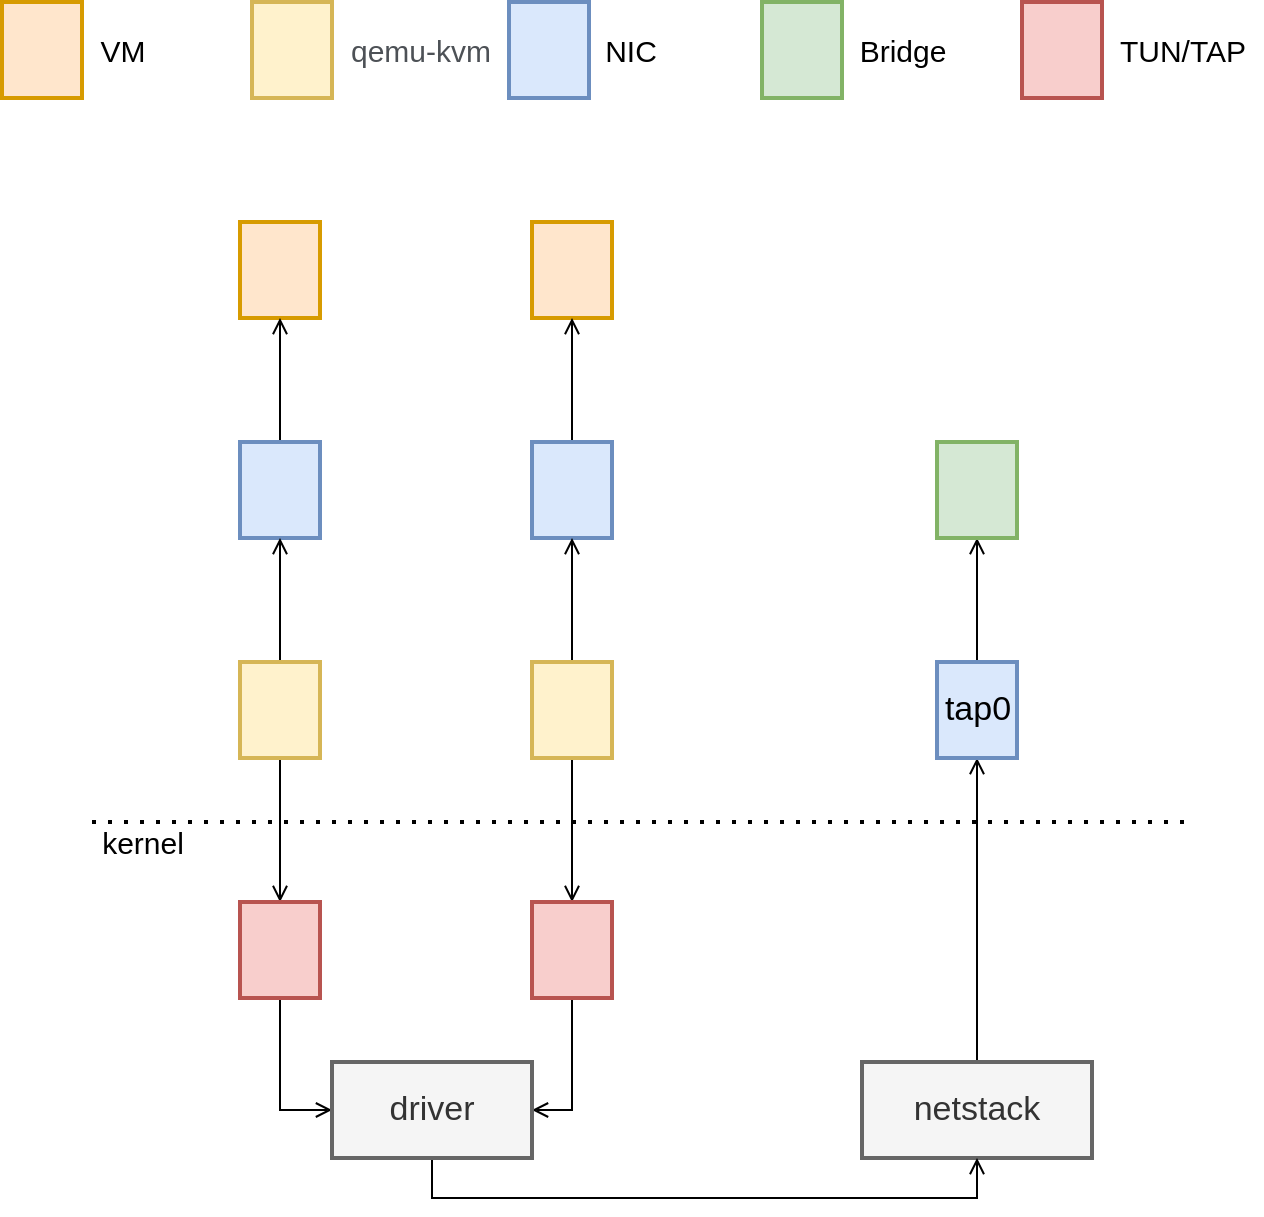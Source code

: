 <mxfile version="14.5.10" type="device" pages="6"><diagram id="mwpclwFiTI6yND3O8rrd" name="VM-basic"><mxGraphModel dx="2066" dy="1154" grid="1" gridSize="10" guides="1" tooltips="1" connect="1" arrows="1" fold="1" page="1" pageScale="1" pageWidth="827" pageHeight="1169" math="0" shadow="0"><root><mxCell id="6cQlP4_tekFCXloEQsMI-0"/><mxCell id="6cQlP4_tekFCXloEQsMI-1" parent="6cQlP4_tekFCXloEQsMI-0"/><mxCell id="6cQlP4_tekFCXloEQsMI-2" value="" style="rounded=0;whiteSpace=wrap;html=1;strokeWidth=2;fontSize=17;fillColor=#ffe6cc;strokeColor=#d79b00;" parent="6cQlP4_tekFCXloEQsMI-1" vertex="1"><mxGeometry x="110" y="110" width="40" height="48" as="geometry"/></mxCell><mxCell id="6cQlP4_tekFCXloEQsMI-3" value="VM" style="text;html=1;align=center;verticalAlign=middle;resizable=0;points=[];autosize=1;strokeColor=none;fontSize=15;" parent="6cQlP4_tekFCXloEQsMI-1" vertex="1"><mxGeometry x="150" y="124" width="40" height="20" as="geometry"/></mxCell><mxCell id="6cQlP4_tekFCXloEQsMI-4" value="" style="rounded=0;whiteSpace=wrap;html=1;strokeWidth=2;fontSize=17;fillColor=#fff2cc;strokeColor=#d6b656;" parent="6cQlP4_tekFCXloEQsMI-1" vertex="1"><mxGeometry x="235" y="110" width="40" height="48" as="geometry"/></mxCell><mxCell id="6cQlP4_tekFCXloEQsMI-5" value="&lt;div style=&quot;text-align: left&quot;&gt;&lt;font color=&quot;#4d5156&quot; face=&quot;arial, sans-serif&quot;&gt;&lt;span style=&quot;background-color: rgb(255 , 255 , 255)&quot;&gt;qemu-kvm&lt;/span&gt;&lt;/font&gt;&lt;/div&gt;" style="text;html=1;align=center;verticalAlign=middle;resizable=0;points=[];autosize=1;strokeColor=none;fontSize=15;" parent="6cQlP4_tekFCXloEQsMI-1" vertex="1"><mxGeometry x="274" y="124" width="90" height="20" as="geometry"/></mxCell><mxCell id="6cQlP4_tekFCXloEQsMI-6" value="" style="rounded=0;whiteSpace=wrap;html=1;strokeWidth=2;fontSize=17;fillColor=#dae8fc;strokeColor=#6c8ebf;" parent="6cQlP4_tekFCXloEQsMI-1" vertex="1"><mxGeometry x="363.5" y="110" width="40" height="48" as="geometry"/></mxCell><mxCell id="6cQlP4_tekFCXloEQsMI-7" value="NIC" style="text;html=1;align=center;verticalAlign=middle;resizable=0;points=[];autosize=1;strokeColor=none;fontSize=15;" parent="6cQlP4_tekFCXloEQsMI-1" vertex="1"><mxGeometry x="403.5" y="124" width="40" height="20" as="geometry"/></mxCell><mxCell id="6cQlP4_tekFCXloEQsMI-8" value="" style="rounded=0;whiteSpace=wrap;html=1;strokeWidth=2;fontSize=17;fillColor=#d5e8d4;strokeColor=#82b366;" parent="6cQlP4_tekFCXloEQsMI-1" vertex="1"><mxGeometry x="490" y="110" width="40" height="48" as="geometry"/></mxCell><mxCell id="6cQlP4_tekFCXloEQsMI-9" value="Bridge" style="text;html=1;align=center;verticalAlign=middle;resizable=0;points=[];autosize=1;strokeColor=none;fontSize=15;" parent="6cQlP4_tekFCXloEQsMI-1" vertex="1"><mxGeometry x="530" y="124" width="60" height="20" as="geometry"/></mxCell><mxCell id="6cQlP4_tekFCXloEQsMI-10" value="" style="rounded=0;whiteSpace=wrap;html=1;strokeWidth=2;fontSize=17;fillColor=#f8cecc;strokeColor=#b85450;" parent="6cQlP4_tekFCXloEQsMI-1" vertex="1"><mxGeometry x="620" y="110" width="40" height="48" as="geometry"/></mxCell><mxCell id="6cQlP4_tekFCXloEQsMI-11" value="TUN/TAP" style="text;html=1;align=center;verticalAlign=middle;resizable=0;points=[];autosize=1;strokeColor=none;fontSize=15;" parent="6cQlP4_tekFCXloEQsMI-1" vertex="1"><mxGeometry x="660" y="124" width="80" height="20" as="geometry"/></mxCell><mxCell id="6cQlP4_tekFCXloEQsMI-12" value="" style="rounded=0;whiteSpace=wrap;html=1;strokeWidth=2;fontSize=17;fillColor=#ffe6cc;strokeColor=#d79b00;" parent="6cQlP4_tekFCXloEQsMI-1" vertex="1"><mxGeometry x="229" y="220" width="40" height="48" as="geometry"/></mxCell><mxCell id="6cQlP4_tekFCXloEQsMI-13" style="edgeStyle=orthogonalEdgeStyle;rounded=0;orthogonalLoop=1;jettySize=auto;html=1;exitX=0.5;exitY=0;exitDx=0;exitDy=0;entryX=0.5;entryY=1;entryDx=0;entryDy=0;fontSize=15;endArrow=open;endFill=0;" parent="6cQlP4_tekFCXloEQsMI-1" source="6cQlP4_tekFCXloEQsMI-14" target="6cQlP4_tekFCXloEQsMI-12" edge="1"><mxGeometry relative="1" as="geometry"/></mxCell><mxCell id="6cQlP4_tekFCXloEQsMI-14" value="" style="rounded=0;whiteSpace=wrap;html=1;strokeWidth=2;fontSize=17;fillColor=#dae8fc;strokeColor=#6c8ebf;" parent="6cQlP4_tekFCXloEQsMI-1" vertex="1"><mxGeometry x="229" y="330" width="40" height="48" as="geometry"/></mxCell><mxCell id="6cQlP4_tekFCXloEQsMI-15" value="" style="rounded=0;whiteSpace=wrap;html=1;strokeWidth=2;fontSize=17;fillColor=#ffe6cc;strokeColor=#d79b00;" parent="6cQlP4_tekFCXloEQsMI-1" vertex="1"><mxGeometry x="375" y="220" width="40" height="48" as="geometry"/></mxCell><mxCell id="6cQlP4_tekFCXloEQsMI-16" style="edgeStyle=orthogonalEdgeStyle;rounded=0;orthogonalLoop=1;jettySize=auto;html=1;exitX=0.5;exitY=0;exitDx=0;exitDy=0;entryX=0.5;entryY=1;entryDx=0;entryDy=0;fontSize=15;endArrow=open;endFill=0;" parent="6cQlP4_tekFCXloEQsMI-1" source="6cQlP4_tekFCXloEQsMI-17" target="6cQlP4_tekFCXloEQsMI-15" edge="1"><mxGeometry relative="1" as="geometry"/></mxCell><mxCell id="6cQlP4_tekFCXloEQsMI-17" value="" style="rounded=0;whiteSpace=wrap;html=1;strokeWidth=2;fontSize=17;fillColor=#dae8fc;strokeColor=#6c8ebf;" parent="6cQlP4_tekFCXloEQsMI-1" vertex="1"><mxGeometry x="375" y="330" width="40" height="48" as="geometry"/></mxCell><mxCell id="6cQlP4_tekFCXloEQsMI-18" value="" style="endArrow=none;dashed=1;html=1;dashPattern=1 3;strokeWidth=2;fontSize=15;" parent="6cQlP4_tekFCXloEQsMI-1" edge="1"><mxGeometry width="50" height="50" relative="1" as="geometry"><mxPoint x="155" y="520" as="sourcePoint"/><mxPoint x="705" y="520" as="targetPoint"/></mxGeometry></mxCell><mxCell id="6cQlP4_tekFCXloEQsMI-19" value="kernel" style="text;html=1;align=center;verticalAlign=middle;resizable=0;points=[];autosize=1;strokeColor=none;fontSize=15;" parent="6cQlP4_tekFCXloEQsMI-1" vertex="1"><mxGeometry x="150" y="520" width="60" height="20" as="geometry"/></mxCell><mxCell id="6cQlP4_tekFCXloEQsMI-20" style="edgeStyle=orthogonalEdgeStyle;rounded=0;orthogonalLoop=1;jettySize=auto;html=1;exitX=0.5;exitY=0;exitDx=0;exitDy=0;entryX=0.5;entryY=1;entryDx=0;entryDy=0;endArrow=open;endFill=0;fontSize=15;" parent="6cQlP4_tekFCXloEQsMI-1" source="6cQlP4_tekFCXloEQsMI-22" target="6cQlP4_tekFCXloEQsMI-14" edge="1"><mxGeometry relative="1" as="geometry"/></mxCell><mxCell id="6cQlP4_tekFCXloEQsMI-21" style="edgeStyle=orthogonalEdgeStyle;rounded=0;orthogonalLoop=1;jettySize=auto;html=1;exitX=0.5;exitY=1;exitDx=0;exitDy=0;entryX=0.5;entryY=0;entryDx=0;entryDy=0;endArrow=open;endFill=0;fontSize=15;" parent="6cQlP4_tekFCXloEQsMI-1" source="6cQlP4_tekFCXloEQsMI-22" target="6cQlP4_tekFCXloEQsMI-24" edge="1"><mxGeometry relative="1" as="geometry"/></mxCell><mxCell id="6cQlP4_tekFCXloEQsMI-22" value="" style="rounded=0;whiteSpace=wrap;html=1;strokeWidth=2;fontSize=17;fillColor=#fff2cc;strokeColor=#d6b656;" parent="6cQlP4_tekFCXloEQsMI-1" vertex="1"><mxGeometry x="229" y="440" width="40" height="48" as="geometry"/></mxCell><mxCell id="6cQlP4_tekFCXloEQsMI-23" style="edgeStyle=orthogonalEdgeStyle;rounded=0;orthogonalLoop=1;jettySize=auto;html=1;exitX=0.5;exitY=1;exitDx=0;exitDy=0;entryX=0;entryY=0.5;entryDx=0;entryDy=0;endArrow=open;endFill=0;fontSize=15;" parent="6cQlP4_tekFCXloEQsMI-1" source="6cQlP4_tekFCXloEQsMI-24" target="6cQlP4_tekFCXloEQsMI-33" edge="1"><mxGeometry relative="1" as="geometry"/></mxCell><mxCell id="6cQlP4_tekFCXloEQsMI-24" value="" style="rounded=0;whiteSpace=wrap;html=1;strokeWidth=2;fontSize=17;fillColor=#f8cecc;strokeColor=#b85450;" parent="6cQlP4_tekFCXloEQsMI-1" vertex="1"><mxGeometry x="229" y="560" width="40" height="48" as="geometry"/></mxCell><mxCell id="6cQlP4_tekFCXloEQsMI-25" style="edgeStyle=orthogonalEdgeStyle;rounded=0;orthogonalLoop=1;jettySize=auto;html=1;exitX=0.5;exitY=0;exitDx=0;exitDy=0;entryX=0.5;entryY=1;entryDx=0;entryDy=0;endArrow=open;endFill=0;fontSize=15;" parent="6cQlP4_tekFCXloEQsMI-1" source="6cQlP4_tekFCXloEQsMI-27" target="6cQlP4_tekFCXloEQsMI-17" edge="1"><mxGeometry relative="1" as="geometry"/></mxCell><mxCell id="6cQlP4_tekFCXloEQsMI-26" style="edgeStyle=orthogonalEdgeStyle;rounded=0;orthogonalLoop=1;jettySize=auto;html=1;exitX=0.5;exitY=1;exitDx=0;exitDy=0;entryX=0.5;entryY=0;entryDx=0;entryDy=0;endArrow=open;endFill=0;fontSize=15;" parent="6cQlP4_tekFCXloEQsMI-1" source="6cQlP4_tekFCXloEQsMI-27" target="6cQlP4_tekFCXloEQsMI-29" edge="1"><mxGeometry relative="1" as="geometry"/></mxCell><mxCell id="6cQlP4_tekFCXloEQsMI-27" value="" style="rounded=0;whiteSpace=wrap;html=1;strokeWidth=2;fontSize=17;fillColor=#fff2cc;strokeColor=#d6b656;" parent="6cQlP4_tekFCXloEQsMI-1" vertex="1"><mxGeometry x="375" y="440" width="40" height="48" as="geometry"/></mxCell><mxCell id="6cQlP4_tekFCXloEQsMI-28" style="edgeStyle=orthogonalEdgeStyle;rounded=0;orthogonalLoop=1;jettySize=auto;html=1;exitX=0.5;exitY=1;exitDx=0;exitDy=0;entryX=1;entryY=0.5;entryDx=0;entryDy=0;endArrow=open;endFill=0;fontSize=15;" parent="6cQlP4_tekFCXloEQsMI-1" source="6cQlP4_tekFCXloEQsMI-29" target="6cQlP4_tekFCXloEQsMI-33" edge="1"><mxGeometry relative="1" as="geometry"/></mxCell><mxCell id="6cQlP4_tekFCXloEQsMI-29" value="" style="rounded=0;whiteSpace=wrap;html=1;strokeWidth=2;fontSize=17;fillColor=#f8cecc;strokeColor=#b85450;" parent="6cQlP4_tekFCXloEQsMI-1" vertex="1"><mxGeometry x="375" y="560" width="40" height="48" as="geometry"/></mxCell><mxCell id="6cQlP4_tekFCXloEQsMI-30" style="edgeStyle=orthogonalEdgeStyle;rounded=0;orthogonalLoop=1;jettySize=auto;html=1;exitX=0.5;exitY=0;exitDx=0;exitDy=0;entryX=0.5;entryY=1;entryDx=0;entryDy=0;endArrow=open;endFill=0;fontSize=15;" parent="6cQlP4_tekFCXloEQsMI-1" source="6cQlP4_tekFCXloEQsMI-31" target="6cQlP4_tekFCXloEQsMI-35" edge="1"><mxGeometry relative="1" as="geometry"/></mxCell><mxCell id="6cQlP4_tekFCXloEQsMI-31" value="netstack" style="rounded=0;whiteSpace=wrap;html=1;strokeWidth=2;fontSize=17;fillColor=#f5f5f5;strokeColor=#666666;fontColor=#333333;" parent="6cQlP4_tekFCXloEQsMI-1" vertex="1"><mxGeometry x="540" y="640" width="115" height="48" as="geometry"/></mxCell><mxCell id="6cQlP4_tekFCXloEQsMI-32" style="edgeStyle=orthogonalEdgeStyle;rounded=0;orthogonalLoop=1;jettySize=auto;html=1;exitX=0.5;exitY=1;exitDx=0;exitDy=0;entryX=0.5;entryY=1;entryDx=0;entryDy=0;endArrow=open;endFill=0;fontSize=15;" parent="6cQlP4_tekFCXloEQsMI-1" source="6cQlP4_tekFCXloEQsMI-33" target="6cQlP4_tekFCXloEQsMI-31" edge="1"><mxGeometry relative="1" as="geometry"/></mxCell><mxCell id="6cQlP4_tekFCXloEQsMI-33" value="driver" style="rounded=0;whiteSpace=wrap;html=1;strokeWidth=2;fontSize=17;fillColor=#f5f5f5;strokeColor=#666666;fontColor=#333333;" parent="6cQlP4_tekFCXloEQsMI-1" vertex="1"><mxGeometry x="275" y="640" width="100" height="48" as="geometry"/></mxCell><mxCell id="6cQlP4_tekFCXloEQsMI-34" style="edgeStyle=orthogonalEdgeStyle;rounded=0;orthogonalLoop=1;jettySize=auto;html=1;exitX=0.5;exitY=0;exitDx=0;exitDy=0;entryX=0.5;entryY=1;entryDx=0;entryDy=0;endArrow=open;endFill=0;fontSize=15;" parent="6cQlP4_tekFCXloEQsMI-1" source="6cQlP4_tekFCXloEQsMI-35" target="6cQlP4_tekFCXloEQsMI-36" edge="1"><mxGeometry relative="1" as="geometry"/></mxCell><mxCell id="6cQlP4_tekFCXloEQsMI-35" value="tap0" style="rounded=0;whiteSpace=wrap;html=1;strokeWidth=2;fontSize=17;fillColor=#dae8fc;strokeColor=#6c8ebf;" parent="6cQlP4_tekFCXloEQsMI-1" vertex="1"><mxGeometry x="577.5" y="440" width="40" height="48" as="geometry"/></mxCell><mxCell id="6cQlP4_tekFCXloEQsMI-36" value="" style="rounded=0;whiteSpace=wrap;html=1;strokeWidth=2;fontSize=17;fillColor=#d5e8d4;strokeColor=#82b366;" parent="6cQlP4_tekFCXloEQsMI-1" vertex="1"><mxGeometry x="577.5" y="330" width="40" height="48" as="geometry"/></mxCell></root></mxGraphModel></diagram><diagram id="aUYn3F39PQnRrKTWq6kA" name="VM-bridge"><mxGraphModel dx="2066" dy="1154" grid="1" gridSize="10" guides="1" tooltips="1" connect="1" arrows="1" fold="1" page="1" pageScale="1" pageWidth="827" pageHeight="1169" math="0" shadow="0"><root><mxCell id="0"/><mxCell id="1" parent="0"/><mxCell id="TbVqVd9uNtEv6qHw0Ng3-1" value="" style="rounded=0;whiteSpace=wrap;html=1;strokeWidth=2;fontSize=17;fillColor=#ffe6cc;strokeColor=#d79b00;" parent="1" vertex="1"><mxGeometry x="160" y="110" width="40" height="48" as="geometry"/></mxCell><mxCell id="TbVqVd9uNtEv6qHw0Ng3-2" value="VM" style="text;html=1;align=center;verticalAlign=middle;resizable=0;points=[];autosize=1;strokeColor=none;fontSize=15;" parent="1" vertex="1"><mxGeometry x="200" y="124" width="40" height="20" as="geometry"/></mxCell><mxCell id="TbVqVd9uNtEv6qHw0Ng3-3" value="" style="rounded=0;whiteSpace=wrap;html=1;strokeWidth=2;fontSize=17;fillColor=#fff2cc;strokeColor=#d6b656;" parent="1" vertex="1"><mxGeometry x="285" y="110" width="40" height="48" as="geometry"/></mxCell><mxCell id="TbVqVd9uNtEv6qHw0Ng3-4" value="&lt;span style=&quot;color: rgb(77, 81, 86); font-family: arial, sans-serif; font-size: 15px; text-align: left; background-color: rgb(255, 255, 255);&quot;&gt;Switch&lt;/span&gt;" style="text;html=1;align=center;verticalAlign=middle;resizable=0;points=[];autosize=1;strokeColor=none;fontSize=15;" parent="1" vertex="1"><mxGeometry x="325" y="124" width="60" height="20" as="geometry"/></mxCell><mxCell id="TbVqVd9uNtEv6qHw0Ng3-5" value="" style="rounded=0;whiteSpace=wrap;html=1;strokeWidth=2;fontSize=17;fillColor=#dae8fc;strokeColor=#6c8ebf;" parent="1" vertex="1"><mxGeometry x="413.5" y="110" width="40" height="48" as="geometry"/></mxCell><mxCell id="TbVqVd9uNtEv6qHw0Ng3-6" value="NIC" style="text;html=1;align=center;verticalAlign=middle;resizable=0;points=[];autosize=1;strokeColor=none;fontSize=15;" parent="1" vertex="1"><mxGeometry x="453.5" y="124" width="40" height="20" as="geometry"/></mxCell><mxCell id="TbVqVd9uNtEv6qHw0Ng3-7" value="" style="rounded=0;whiteSpace=wrap;html=1;strokeWidth=2;fontSize=17;fillColor=#ffe6cc;strokeColor=#d79b00;" parent="1" vertex="1"><mxGeometry x="195" y="240" width="40" height="48" as="geometry"/></mxCell><mxCell id="TbVqVd9uNtEv6qHw0Ng3-9" style="edgeStyle=orthogonalEdgeStyle;rounded=0;orthogonalLoop=1;jettySize=auto;html=1;exitX=0.5;exitY=0;exitDx=0;exitDy=0;entryX=0.5;entryY=1;entryDx=0;entryDy=0;fontSize=15;endArrow=open;endFill=0;" parent="1" source="TbVqVd9uNtEv6qHw0Ng3-8" target="TbVqVd9uNtEv6qHw0Ng3-7" edge="1"><mxGeometry relative="1" as="geometry"/></mxCell><mxCell id="TbVqVd9uNtEv6qHw0Ng3-40" style="edgeStyle=orthogonalEdgeStyle;rounded=0;orthogonalLoop=1;jettySize=auto;html=1;exitX=0.5;exitY=1;exitDx=0;exitDy=0;entryX=0.25;entryY=0;entryDx=0;entryDy=0;endArrow=open;endFill=0;fontSize=15;dashed=1;" parent="1" source="TbVqVd9uNtEv6qHw0Ng3-8" target="TbVqVd9uNtEv6qHw0Ng3-23" edge="1"><mxGeometry relative="1" as="geometry"/></mxCell><mxCell id="TbVqVd9uNtEv6qHw0Ng3-8" value="" style="rounded=0;whiteSpace=wrap;html=1;strokeWidth=2;fontSize=17;fillColor=#dae8fc;strokeColor=#6c8ebf;" parent="1" vertex="1"><mxGeometry x="195" y="350" width="40" height="48" as="geometry"/></mxCell><mxCell id="TbVqVd9uNtEv6qHw0Ng3-10" value="" style="rounded=0;whiteSpace=wrap;html=1;strokeWidth=2;fontSize=17;fillColor=#d5e8d4;strokeColor=#82b366;" parent="1" vertex="1"><mxGeometry x="540" y="110" width="40" height="48" as="geometry"/></mxCell><mxCell id="TbVqVd9uNtEv6qHw0Ng3-12" value="Bridge" style="text;html=1;align=center;verticalAlign=middle;resizable=0;points=[];autosize=1;strokeColor=none;fontSize=15;" parent="1" vertex="1"><mxGeometry x="580" y="124" width="60" height="20" as="geometry"/></mxCell><mxCell id="TbVqVd9uNtEv6qHw0Ng3-14" value="" style="rounded=0;whiteSpace=wrap;html=1;strokeWidth=2;fontSize=17;fillColor=#ffe6cc;strokeColor=#d79b00;" parent="1" vertex="1"><mxGeometry x="325" y="240" width="40" height="48" as="geometry"/></mxCell><mxCell id="TbVqVd9uNtEv6qHw0Ng3-15" style="edgeStyle=orthogonalEdgeStyle;rounded=0;orthogonalLoop=1;jettySize=auto;html=1;exitX=0.5;exitY=0;exitDx=0;exitDy=0;entryX=0.5;entryY=1;entryDx=0;entryDy=0;fontSize=15;endArrow=open;endFill=0;" parent="1" source="TbVqVd9uNtEv6qHw0Ng3-16" target="TbVqVd9uNtEv6qHw0Ng3-14" edge="1"><mxGeometry relative="1" as="geometry"/></mxCell><mxCell id="TbVqVd9uNtEv6qHw0Ng3-41" style="edgeStyle=orthogonalEdgeStyle;rounded=0;orthogonalLoop=1;jettySize=auto;html=1;exitX=0.5;exitY=1;exitDx=0;exitDy=0;entryX=0.75;entryY=0;entryDx=0;entryDy=0;endArrow=open;endFill=0;fontSize=15;dashed=1;" parent="1" source="TbVqVd9uNtEv6qHw0Ng3-16" target="TbVqVd9uNtEv6qHw0Ng3-23" edge="1"><mxGeometry relative="1" as="geometry"/></mxCell><mxCell id="TbVqVd9uNtEv6qHw0Ng3-16" value="" style="rounded=0;whiteSpace=wrap;html=1;strokeWidth=2;fontSize=17;fillColor=#dae8fc;strokeColor=#6c8ebf;" parent="1" vertex="1"><mxGeometry x="325" y="350" width="40" height="48" as="geometry"/></mxCell><mxCell id="TbVqVd9uNtEv6qHw0Ng3-58" style="edgeStyle=orthogonalEdgeStyle;rounded=0;orthogonalLoop=1;jettySize=auto;html=1;exitX=0.5;exitY=1;exitDx=0;exitDy=0;entryX=0.5;entryY=0;entryDx=0;entryDy=0;endArrow=open;endFill=0;fontSize=15;dashed=1;" parent="1" source="TbVqVd9uNtEv6qHw0Ng3-23" target="TbVqVd9uNtEv6qHw0Ng3-26" edge="1"><mxGeometry relative="1" as="geometry"/></mxCell><mxCell id="TbVqVd9uNtEv6qHw0Ng3-23" value="" style="rounded=0;whiteSpace=wrap;html=1;strokeWidth=2;fontSize=17;fillColor=#d5e8d4;strokeColor=#82b366;" parent="1" vertex="1"><mxGeometry x="150" y="510" width="260" height="48" as="geometry"/></mxCell><mxCell id="TbVqVd9uNtEv6qHw0Ng3-25" value="" style="endArrow=none;dashed=1;html=1;dashPattern=1 3;strokeWidth=2;fontSize=15;" parent="1" edge="1"><mxGeometry width="50" height="50" relative="1" as="geometry"><mxPoint x="120" y="450" as="sourcePoint"/><mxPoint x="460" y="450" as="targetPoint"/></mxGeometry></mxCell><mxCell id="TbVqVd9uNtEv6qHw0Ng3-56" style="edgeStyle=orthogonalEdgeStyle;rounded=0;orthogonalLoop=1;jettySize=auto;html=1;exitX=1;exitY=0.5;exitDx=0;exitDy=0;entryX=0;entryY=0.5;entryDx=0;entryDy=0;endArrow=open;endFill=0;fontSize=15;" parent="1" source="TbVqVd9uNtEv6qHw0Ng3-26" target="TbVqVd9uNtEv6qHw0Ng3-55" edge="1"><mxGeometry relative="1" as="geometry"/></mxCell><mxCell id="TbVqVd9uNtEv6qHw0Ng3-26" value="" style="rounded=0;whiteSpace=wrap;html=1;strokeWidth=2;fontSize=17;fillColor=#dae8fc;strokeColor=#6c8ebf;" parent="1" vertex="1"><mxGeometry x="260" y="630" width="40" height="48" as="geometry"/></mxCell><mxCell id="TbVqVd9uNtEv6qHw0Ng3-39" value="host1" style="text;html=1;align=center;verticalAlign=middle;resizable=0;points=[];autosize=1;strokeColor=none;fontSize=15;" parent="1" vertex="1"><mxGeometry x="105" y="450" width="50" height="20" as="geometry"/></mxCell><mxCell id="TbVqVd9uNtEv6qHw0Ng3-42" value="" style="rounded=0;whiteSpace=wrap;html=1;strokeWidth=2;fontSize=17;fillColor=#ffe6cc;strokeColor=#d79b00;" parent="1" vertex="1"><mxGeometry x="675" y="240" width="40" height="48" as="geometry"/></mxCell><mxCell id="TbVqVd9uNtEv6qHw0Ng3-43" style="edgeStyle=orthogonalEdgeStyle;rounded=0;orthogonalLoop=1;jettySize=auto;html=1;exitX=0.5;exitY=0;exitDx=0;exitDy=0;entryX=0.5;entryY=1;entryDx=0;entryDy=0;fontSize=15;endArrow=open;endFill=0;" parent="1" source="TbVqVd9uNtEv6qHw0Ng3-45" target="TbVqVd9uNtEv6qHw0Ng3-42" edge="1"><mxGeometry relative="1" as="geometry"/></mxCell><mxCell id="TbVqVd9uNtEv6qHw0Ng3-44" style="edgeStyle=orthogonalEdgeStyle;rounded=0;orthogonalLoop=1;jettySize=auto;html=1;exitX=0.5;exitY=1;exitDx=0;exitDy=0;entryX=0.25;entryY=0;entryDx=0;entryDy=0;endArrow=open;endFill=0;fontSize=15;dashed=1;" parent="1" source="TbVqVd9uNtEv6qHw0Ng3-45" target="TbVqVd9uNtEv6qHw0Ng3-51" edge="1"><mxGeometry relative="1" as="geometry"/></mxCell><mxCell id="TbVqVd9uNtEv6qHw0Ng3-45" value="" style="rounded=0;whiteSpace=wrap;html=1;strokeWidth=2;fontSize=17;fillColor=#dae8fc;strokeColor=#6c8ebf;" parent="1" vertex="1"><mxGeometry x="675" y="350" width="40" height="48" as="geometry"/></mxCell><mxCell id="TbVqVd9uNtEv6qHw0Ng3-46" value="" style="rounded=0;whiteSpace=wrap;html=1;strokeWidth=2;fontSize=17;fillColor=#ffe6cc;strokeColor=#d79b00;" parent="1" vertex="1"><mxGeometry x="805" y="240" width="40" height="48" as="geometry"/></mxCell><mxCell id="TbVqVd9uNtEv6qHw0Ng3-47" style="edgeStyle=orthogonalEdgeStyle;rounded=0;orthogonalLoop=1;jettySize=auto;html=1;exitX=0.5;exitY=0;exitDx=0;exitDy=0;entryX=0.5;entryY=1;entryDx=0;entryDy=0;fontSize=15;endArrow=open;endFill=0;" parent="1" source="TbVqVd9uNtEv6qHw0Ng3-49" target="TbVqVd9uNtEv6qHw0Ng3-46" edge="1"><mxGeometry relative="1" as="geometry"/></mxCell><mxCell id="TbVqVd9uNtEv6qHw0Ng3-48" style="edgeStyle=orthogonalEdgeStyle;rounded=0;orthogonalLoop=1;jettySize=auto;html=1;exitX=0.5;exitY=1;exitDx=0;exitDy=0;entryX=0.75;entryY=0;entryDx=0;entryDy=0;endArrow=open;endFill=0;fontSize=15;dashed=1;" parent="1" source="TbVqVd9uNtEv6qHw0Ng3-49" target="TbVqVd9uNtEv6qHw0Ng3-51" edge="1"><mxGeometry relative="1" as="geometry"/></mxCell><mxCell id="TbVqVd9uNtEv6qHw0Ng3-49" value="" style="rounded=0;whiteSpace=wrap;html=1;strokeWidth=2;fontSize=17;fillColor=#dae8fc;strokeColor=#6c8ebf;" parent="1" vertex="1"><mxGeometry x="805" y="350" width="40" height="48" as="geometry"/></mxCell><mxCell id="TbVqVd9uNtEv6qHw0Ng3-50" style="edgeStyle=orthogonalEdgeStyle;rounded=0;orthogonalLoop=1;jettySize=auto;html=1;exitX=0.5;exitY=1;exitDx=0;exitDy=0;entryX=0.5;entryY=0;entryDx=0;entryDy=0;endArrow=open;endFill=0;fontSize=15;dashed=1;" parent="1" source="TbVqVd9uNtEv6qHw0Ng3-51" target="TbVqVd9uNtEv6qHw0Ng3-53" edge="1"><mxGeometry relative="1" as="geometry"/></mxCell><mxCell id="TbVqVd9uNtEv6qHw0Ng3-51" value="" style="rounded=0;whiteSpace=wrap;html=1;strokeWidth=2;fontSize=17;fillColor=#d5e8d4;strokeColor=#82b366;" parent="1" vertex="1"><mxGeometry x="630" y="510" width="260" height="48" as="geometry"/></mxCell><mxCell id="TbVqVd9uNtEv6qHw0Ng3-52" value="" style="endArrow=none;dashed=1;html=1;dashPattern=1 3;strokeWidth=2;fontSize=15;" parent="1" edge="1"><mxGeometry width="50" height="50" relative="1" as="geometry"><mxPoint x="600" y="450" as="sourcePoint"/><mxPoint x="940" y="450" as="targetPoint"/></mxGeometry></mxCell><mxCell id="TbVqVd9uNtEv6qHw0Ng3-57" style="edgeStyle=orthogonalEdgeStyle;rounded=0;orthogonalLoop=1;jettySize=auto;html=1;exitX=0;exitY=0.5;exitDx=0;exitDy=0;entryX=1;entryY=0.5;entryDx=0;entryDy=0;endArrow=open;endFill=0;fontSize=15;" parent="1" source="TbVqVd9uNtEv6qHw0Ng3-53" target="TbVqVd9uNtEv6qHw0Ng3-55" edge="1"><mxGeometry relative="1" as="geometry"/></mxCell><mxCell id="TbVqVd9uNtEv6qHw0Ng3-53" value="" style="rounded=0;whiteSpace=wrap;html=1;strokeWidth=2;fontSize=17;fillColor=#dae8fc;strokeColor=#6c8ebf;" parent="1" vertex="1"><mxGeometry x="740" y="630" width="40" height="48" as="geometry"/></mxCell><mxCell id="TbVqVd9uNtEv6qHw0Ng3-54" value="host2" style="text;html=1;align=center;verticalAlign=middle;resizable=0;points=[];autosize=1;strokeColor=none;fontSize=15;" parent="1" vertex="1"><mxGeometry x="585" y="450" width="50" height="20" as="geometry"/></mxCell><mxCell id="TbVqVd9uNtEv6qHw0Ng3-55" value="" style="rounded=0;whiteSpace=wrap;html=1;strokeWidth=2;fontSize=17;fillColor=#fff2cc;strokeColor=#d6b656;" parent="1" vertex="1"><mxGeometry x="500" y="630" width="40" height="48" as="geometry"/></mxCell><mxCell id="TbVqVd9uNtEv6qHw0Ng3-60" value="" style="rounded=0;whiteSpace=wrap;html=1;strokeWidth=2;fontSize=17;fillColor=#f8cecc;strokeColor=#b85450;" parent="1" vertex="1"><mxGeometry x="670" y="110" width="40" height="48" as="geometry"/></mxCell><mxCell id="TbVqVd9uNtEv6qHw0Ng3-61" value="TUN/TAP" style="text;html=1;align=center;verticalAlign=middle;resizable=0;points=[];autosize=1;strokeColor=none;fontSize=15;" parent="1" vertex="1"><mxGeometry x="710" y="124" width="80" height="20" as="geometry"/></mxCell></root></mxGraphModel></diagram><diagram id="OENg2TUV9gHt9RgMQZq0" name="VM-nat"><mxGraphModel dx="2066" dy="1154" grid="1" gridSize="10" guides="1" tooltips="1" connect="1" arrows="1" fold="1" page="1" pageScale="1" pageWidth="827" pageHeight="1169" math="0" shadow="0"><root><mxCell id="IeLWl27Snuc3QCzJr375-0"/><mxCell id="IeLWl27Snuc3QCzJr375-1" parent="IeLWl27Snuc3QCzJr375-0"/><mxCell id="Plwm28e8Agt6WRK3hCvI-0" value="" style="rounded=0;whiteSpace=wrap;html=1;strokeWidth=2;fontSize=17;fillColor=#ffe6cc;strokeColor=#d79b00;" parent="IeLWl27Snuc3QCzJr375-1" vertex="1"><mxGeometry x="165" y="250" width="40" height="48" as="geometry"/></mxCell><mxCell id="Plwm28e8Agt6WRK3hCvI-1" value="VM" style="text;html=1;align=center;verticalAlign=middle;resizable=0;points=[];autosize=1;strokeColor=none;fontSize=15;" parent="IeLWl27Snuc3QCzJr375-1" vertex="1"><mxGeometry x="205" y="264" width="40" height="20" as="geometry"/></mxCell><mxCell id="Plwm28e8Agt6WRK3hCvI-2" value="" style="rounded=0;whiteSpace=wrap;html=1;strokeWidth=2;fontSize=17;fillColor=#fff2cc;strokeColor=#d6b656;" parent="IeLWl27Snuc3QCzJr375-1" vertex="1"><mxGeometry x="290" y="250" width="40" height="48" as="geometry"/></mxCell><mxCell id="Plwm28e8Agt6WRK3hCvI-3" value="&lt;span style=&quot;color: rgb(77 , 81 , 86) ; font-family: &amp;#34;arial&amp;#34; , sans-serif ; font-size: 15px ; text-align: left ; background-color: rgb(255 , 255 , 255)&quot;&gt;DHCP&lt;/span&gt;" style="text;html=1;align=center;verticalAlign=middle;resizable=0;points=[];autosize=1;strokeColor=none;fontSize=15;" parent="IeLWl27Snuc3QCzJr375-1" vertex="1"><mxGeometry x="330" y="264" width="60" height="20" as="geometry"/></mxCell><mxCell id="Plwm28e8Agt6WRK3hCvI-4" value="" style="rounded=0;whiteSpace=wrap;html=1;strokeWidth=2;fontSize=17;fillColor=#dae8fc;strokeColor=#6c8ebf;" parent="IeLWl27Snuc3QCzJr375-1" vertex="1"><mxGeometry x="418.5" y="250" width="40" height="48" as="geometry"/></mxCell><mxCell id="Plwm28e8Agt6WRK3hCvI-5" value="NIC" style="text;html=1;align=center;verticalAlign=middle;resizable=0;points=[];autosize=1;strokeColor=none;fontSize=15;" parent="IeLWl27Snuc3QCzJr375-1" vertex="1"><mxGeometry x="458.5" y="264" width="40" height="20" as="geometry"/></mxCell><mxCell id="Plwm28e8Agt6WRK3hCvI-6" value="" style="rounded=0;whiteSpace=wrap;html=1;strokeWidth=2;fontSize=17;fillColor=#ffe6cc;strokeColor=#d79b00;" parent="IeLWl27Snuc3QCzJr375-1" vertex="1"><mxGeometry x="190" y="410" width="40" height="48" as="geometry"/></mxCell><mxCell id="Plwm28e8Agt6WRK3hCvI-7" style="edgeStyle=orthogonalEdgeStyle;rounded=0;orthogonalLoop=1;jettySize=auto;html=1;exitX=0.5;exitY=0;exitDx=0;exitDy=0;entryX=0.5;entryY=1;entryDx=0;entryDy=0;fontSize=15;endArrow=open;endFill=0;" parent="IeLWl27Snuc3QCzJr375-1" source="Plwm28e8Agt6WRK3hCvI-9" target="Plwm28e8Agt6WRK3hCvI-6" edge="1"><mxGeometry relative="1" as="geometry"/></mxCell><mxCell id="Plwm28e8Agt6WRK3hCvI-8" style="edgeStyle=orthogonalEdgeStyle;rounded=0;orthogonalLoop=1;jettySize=auto;html=1;exitX=0.5;exitY=1;exitDx=0;exitDy=0;entryX=0.132;entryY=0.021;entryDx=0;entryDy=0;endArrow=open;endFill=0;fontSize=15;dashed=1;entryPerimeter=0;" parent="IeLWl27Snuc3QCzJr375-1" source="Plwm28e8Agt6WRK3hCvI-9" target="Plwm28e8Agt6WRK3hCvI-17" edge="1"><mxGeometry relative="1" as="geometry"/></mxCell><mxCell id="Plwm28e8Agt6WRK3hCvI-9" value="" style="rounded=0;whiteSpace=wrap;html=1;strokeWidth=2;fontSize=17;fillColor=#dae8fc;strokeColor=#6c8ebf;" parent="IeLWl27Snuc3QCzJr375-1" vertex="1"><mxGeometry x="190" y="520" width="40" height="48" as="geometry"/></mxCell><mxCell id="Plwm28e8Agt6WRK3hCvI-10" value="" style="rounded=0;whiteSpace=wrap;html=1;strokeWidth=2;fontSize=17;fillColor=#d5e8d4;strokeColor=#82b366;" parent="IeLWl27Snuc3QCzJr375-1" vertex="1"><mxGeometry x="545" y="250" width="40" height="48" as="geometry"/></mxCell><mxCell id="Plwm28e8Agt6WRK3hCvI-11" value="Bridge" style="text;html=1;align=center;verticalAlign=middle;resizable=0;points=[];autosize=1;strokeColor=none;fontSize=15;" parent="IeLWl27Snuc3QCzJr375-1" vertex="1"><mxGeometry x="585" y="264" width="60" height="20" as="geometry"/></mxCell><mxCell id="Plwm28e8Agt6WRK3hCvI-12" value="" style="rounded=0;whiteSpace=wrap;html=1;strokeWidth=2;fontSize=17;fillColor=#ffe6cc;strokeColor=#d79b00;" parent="IeLWl27Snuc3QCzJr375-1" vertex="1"><mxGeometry x="320" y="410" width="40" height="48" as="geometry"/></mxCell><mxCell id="Plwm28e8Agt6WRK3hCvI-13" style="edgeStyle=orthogonalEdgeStyle;rounded=0;orthogonalLoop=1;jettySize=auto;html=1;exitX=0.5;exitY=0;exitDx=0;exitDy=0;entryX=0.5;entryY=1;entryDx=0;entryDy=0;fontSize=15;endArrow=open;endFill=0;" parent="IeLWl27Snuc3QCzJr375-1" source="Plwm28e8Agt6WRK3hCvI-15" target="Plwm28e8Agt6WRK3hCvI-12" edge="1"><mxGeometry relative="1" as="geometry"/></mxCell><mxCell id="Plwm28e8Agt6WRK3hCvI-14" style="edgeStyle=orthogonalEdgeStyle;rounded=0;orthogonalLoop=1;jettySize=auto;html=1;exitX=0.5;exitY=1;exitDx=0;exitDy=0;endArrow=open;endFill=0;fontSize=15;dashed=1;" parent="IeLWl27Snuc3QCzJr375-1" source="Plwm28e8Agt6WRK3hCvI-15" edge="1"><mxGeometry relative="1" as="geometry"><mxPoint x="339" y="679" as="targetPoint"/></mxGeometry></mxCell><mxCell id="Plwm28e8Agt6WRK3hCvI-15" value="" style="rounded=0;whiteSpace=wrap;html=1;strokeWidth=2;fontSize=17;fillColor=#dae8fc;strokeColor=#6c8ebf;" parent="IeLWl27Snuc3QCzJr375-1" vertex="1"><mxGeometry x="320" y="520" width="40" height="48" as="geometry"/></mxCell><mxCell id="Plwm28e8Agt6WRK3hCvI-17" value="" style="rounded=0;whiteSpace=wrap;html=1;strokeWidth=2;fontSize=17;fillColor=#d5e8d4;strokeColor=#82b366;" parent="IeLWl27Snuc3QCzJr375-1" vertex="1"><mxGeometry x="145" y="680" width="494" height="48" as="geometry"/></mxCell><mxCell id="Plwm28e8Agt6WRK3hCvI-18" value="" style="endArrow=none;dashed=1;html=1;dashPattern=1 3;strokeWidth=2;fontSize=15;" parent="IeLWl27Snuc3QCzJr375-1" edge="1"><mxGeometry width="50" height="50" relative="1" as="geometry"><mxPoint x="115" y="620" as="sourcePoint"/><mxPoint x="659" y="620" as="targetPoint"/></mxGeometry></mxCell><mxCell id="Plwm28e8Agt6WRK3hCvI-87" style="edgeStyle=orthogonalEdgeStyle;rounded=0;orthogonalLoop=1;jettySize=auto;html=1;exitX=1;exitY=0.5;exitDx=0;exitDy=0;startArrow=none;startFill=0;endArrow=open;endFill=0;fontSize=15;" parent="IeLWl27Snuc3QCzJr375-1" source="Plwm28e8Agt6WRK3hCvI-20" edge="1"><mxGeometry relative="1" as="geometry"><mxPoint x="680" y="434" as="targetPoint"/></mxGeometry></mxCell><mxCell id="Plwm28e8Agt6WRK3hCvI-20" value="" style="rounded=0;whiteSpace=wrap;html=1;strokeWidth=2;fontSize=17;fillColor=#dae8fc;strokeColor=#6c8ebf;" parent="IeLWl27Snuc3QCzJr375-1" vertex="1"><mxGeometry x="569" y="410" width="40" height="48" as="geometry"/></mxCell><mxCell id="Plwm28e8Agt6WRK3hCvI-84" style="edgeStyle=orthogonalEdgeStyle;rounded=0;orthogonalLoop=1;jettySize=auto;html=1;exitX=0.5;exitY=0;exitDx=0;exitDy=0;entryX=0.5;entryY=1;entryDx=0;entryDy=0;endArrow=open;endFill=0;fontSize=15;" parent="IeLWl27Snuc3QCzJr375-1" source="Plwm28e8Agt6WRK3hCvI-39" target="Plwm28e8Agt6WRK3hCvI-20" edge="1"><mxGeometry relative="1" as="geometry"/></mxCell><mxCell id="Plwm28e8Agt6WRK3hCvI-85" style="edgeStyle=orthogonalEdgeStyle;rounded=0;orthogonalLoop=1;jettySize=auto;html=1;exitX=0.5;exitY=1;exitDx=0;exitDy=0;entryX=0.897;entryY=-0.062;entryDx=0;entryDy=0;entryPerimeter=0;endArrow=none;endFill=0;fontSize=15;startArrow=open;startFill=0;dashed=1;" parent="IeLWl27Snuc3QCzJr375-1" source="Plwm28e8Agt6WRK3hCvI-39" target="Plwm28e8Agt6WRK3hCvI-17" edge="1"><mxGeometry relative="1" as="geometry"><Array as="points"><mxPoint x="589" y="624"/><mxPoint x="588" y="624"/></Array></mxGeometry></mxCell><mxCell id="Plwm28e8Agt6WRK3hCvI-39" value="NAT" style="rounded=0;whiteSpace=wrap;html=1;strokeWidth=2;fontSize=17;fillColor=#f5f5f5;strokeColor=#666666;fontColor=#333333;" parent="IeLWl27Snuc3QCzJr375-1" vertex="1"><mxGeometry x="539" y="520" width="100" height="48" as="geometry"/></mxCell><mxCell id="Plwm28e8Agt6WRK3hCvI-80" value="" style="rounded=0;whiteSpace=wrap;html=1;strokeWidth=2;fontSize=17;fillColor=#fff2cc;strokeColor=#d6b656;" parent="IeLWl27Snuc3QCzJr375-1" vertex="1"><mxGeometry x="434" y="410" width="40" height="48" as="geometry"/></mxCell><mxCell id="Plwm28e8Agt6WRK3hCvI-82" style="edgeStyle=orthogonalEdgeStyle;rounded=0;orthogonalLoop=1;jettySize=auto;html=1;exitX=0.5;exitY=0;exitDx=0;exitDy=0;entryX=0.5;entryY=1;entryDx=0;entryDy=0;endArrow=open;endFill=0;fontSize=15;" parent="IeLWl27Snuc3QCzJr375-1" source="Plwm28e8Agt6WRK3hCvI-81" target="Plwm28e8Agt6WRK3hCvI-80" edge="1"><mxGeometry relative="1" as="geometry"/></mxCell><mxCell id="Plwm28e8Agt6WRK3hCvI-83" style="edgeStyle=orthogonalEdgeStyle;rounded=0;orthogonalLoop=1;jettySize=auto;html=1;exitX=0.5;exitY=1;exitDx=0;exitDy=0;entryX=0.626;entryY=-0.042;entryDx=0;entryDy=0;entryPerimeter=0;endArrow=open;endFill=0;fontSize=15;dashed=1;" parent="IeLWl27Snuc3QCzJr375-1" source="Plwm28e8Agt6WRK3hCvI-81" target="Plwm28e8Agt6WRK3hCvI-17" edge="1"><mxGeometry relative="1" as="geometry"/></mxCell><mxCell id="Plwm28e8Agt6WRK3hCvI-81" value="" style="rounded=0;whiteSpace=wrap;html=1;strokeWidth=2;fontSize=17;fillColor=#dae8fc;strokeColor=#6c8ebf;" parent="IeLWl27Snuc3QCzJr375-1" vertex="1"><mxGeometry x="434" y="520" width="40" height="48" as="geometry"/></mxCell><mxCell id="4QhpL26qfEuH4lsRRXY_-0" value="External network" style="text;html=1;align=center;verticalAlign=middle;resizable=0;points=[];autosize=1;strokeColor=none;fontSize=15;" parent="IeLWl27Snuc3QCzJr375-1" vertex="1"><mxGeometry x="690" y="424" width="130" height="20" as="geometry"/></mxCell></root></mxGraphModel></diagram><diagram id="lsbna3Wj3_nHiGPDgr9F" name="container"><mxGraphModel dx="2066" dy="1097" grid="1" gridSize="10" guides="1" tooltips="1" connect="1" arrows="1" fold="1" page="1" pageScale="1" pageWidth="827" pageHeight="1169" math="0" shadow="0"><root><mxCell id="vO2MW5BtChVcavBt97tV-0"/><mxCell id="vO2MW5BtChVcavBt97tV-1" parent="vO2MW5BtChVcavBt97tV-0"/><mxCell id="JnPvZ2Bgh8SqQ6m7EMz9-75" value="" style="rounded=0;whiteSpace=wrap;html=1;strokeWidth=2;fontSize=17;fillColor=none;dashed=1;" parent="vO2MW5BtChVcavBt97tV-1" vertex="1"><mxGeometry x="304.5" y="230" width="101" height="190" as="geometry"/></mxCell><mxCell id="JnPvZ2Bgh8SqQ6m7EMz9-74" value="" style="rounded=0;whiteSpace=wrap;html=1;strokeWidth=2;fontSize=17;fillColor=none;dashed=1;" parent="vO2MW5BtChVcavBt97tV-1" vertex="1"><mxGeometry x="159" y="230" width="101" height="190" as="geometry"/></mxCell><mxCell id="JnPvZ2Bgh8SqQ6m7EMz9-0" value="" style="rounded=0;whiteSpace=wrap;html=1;strokeWidth=2;fontSize=17;fillColor=#ffe6cc;strokeColor=#d79b00;" parent="vO2MW5BtChVcavBt97tV-1" vertex="1"><mxGeometry x="70" y="130" width="40" height="48" as="geometry"/></mxCell><mxCell id="JnPvZ2Bgh8SqQ6m7EMz9-1" value="Process" style="text;html=1;align=center;verticalAlign=middle;resizable=0;points=[];autosize=1;strokeColor=none;fontSize=15;" parent="vO2MW5BtChVcavBt97tV-1" vertex="1"><mxGeometry x="115" y="144" width="70" height="20" as="geometry"/></mxCell><mxCell id="JnPvZ2Bgh8SqQ6m7EMz9-4" value="" style="rounded=0;whiteSpace=wrap;html=1;strokeWidth=2;fontSize=17;fillColor=#dae8fc;strokeColor=#6c8ebf;" parent="vO2MW5BtChVcavBt97tV-1" vertex="1"><mxGeometry x="210" y="130" width="40" height="48" as="geometry"/></mxCell><mxCell id="JnPvZ2Bgh8SqQ6m7EMz9-5" value="Veth" style="text;html=1;align=center;verticalAlign=middle;resizable=0;points=[];autosize=1;strokeColor=none;fontSize=15;" parent="vO2MW5BtChVcavBt97tV-1" vertex="1"><mxGeometry x="250" y="144" width="50" height="20" as="geometry"/></mxCell><mxCell id="JnPvZ2Bgh8SqQ6m7EMz9-78" style="edgeStyle=orthogonalEdgeStyle;rounded=0;orthogonalLoop=1;jettySize=auto;html=1;exitX=0.5;exitY=1;exitDx=0;exitDy=0;entryX=0.5;entryY=0;entryDx=0;entryDy=0;dashed=1;startArrow=open;startFill=0;endArrow=open;endFill=0;" parent="vO2MW5BtChVcavBt97tV-1" source="JnPvZ2Bgh8SqQ6m7EMz9-6" target="JnPvZ2Bgh8SqQ6m7EMz9-77" edge="1"><mxGeometry relative="1" as="geometry"/></mxCell><mxCell id="b7Wh3c0uMYW4watWYv06-1" style="edgeStyle=orthogonalEdgeStyle;rounded=0;orthogonalLoop=1;jettySize=auto;html=1;exitX=1;exitY=0.5;exitDx=0;exitDy=0;startArrow=open;startFill=0;endArrow=none;endFill=0;" parent="vO2MW5BtChVcavBt97tV-1" source="JnPvZ2Bgh8SqQ6m7EMz9-6" edge="1"><mxGeometry relative="1" as="geometry"><mxPoint x="540" y="564" as="targetPoint"/></mxGeometry></mxCell><mxCell id="JnPvZ2Bgh8SqQ6m7EMz9-6" value="docker0" style="rounded=0;whiteSpace=wrap;html=1;strokeWidth=2;fontSize=17;fillColor=#d5e8d4;strokeColor=#82b366;" parent="vO2MW5BtChVcavBt97tV-1" vertex="1"><mxGeometry x="130" y="540" width="330" height="48" as="geometry"/></mxCell><mxCell id="JnPvZ2Bgh8SqQ6m7EMz9-7" value="Bridge" style="text;html=1;align=center;verticalAlign=middle;resizable=0;points=[];autosize=1;strokeColor=none;fontSize=15;" parent="vO2MW5BtChVcavBt97tV-1" vertex="1"><mxGeometry x="370" y="144" width="60" height="20" as="geometry"/></mxCell><mxCell id="JnPvZ2Bgh8SqQ6m7EMz9-10" value="" style="rounded=0;whiteSpace=wrap;html=1;strokeWidth=2;fontSize=17;fillColor=#ffe6cc;strokeColor=#d79b00;" parent="vO2MW5BtChVcavBt97tV-1" vertex="1"><mxGeometry x="189" y="240" width="40" height="48" as="geometry"/></mxCell><mxCell id="JnPvZ2Bgh8SqQ6m7EMz9-11" style="edgeStyle=orthogonalEdgeStyle;rounded=0;orthogonalLoop=1;jettySize=auto;html=1;exitX=0.5;exitY=0;exitDx=0;exitDy=0;entryX=0.5;entryY=1;entryDx=0;entryDy=0;fontSize=15;endArrow=open;endFill=0;" parent="vO2MW5BtChVcavBt97tV-1" source="JnPvZ2Bgh8SqQ6m7EMz9-12" target="JnPvZ2Bgh8SqQ6m7EMz9-10" edge="1"><mxGeometry relative="1" as="geometry"/></mxCell><mxCell id="JnPvZ2Bgh8SqQ6m7EMz9-71" style="edgeStyle=orthogonalEdgeStyle;rounded=0;orthogonalLoop=1;jettySize=auto;html=1;exitX=0.5;exitY=1;exitDx=0;exitDy=0;entryX=0.5;entryY=0;entryDx=0;entryDy=0;endArrow=open;endFill=0;dashed=1;startArrow=open;startFill=0;" parent="vO2MW5BtChVcavBt97tV-1" source="JnPvZ2Bgh8SqQ6m7EMz9-12" target="JnPvZ2Bgh8SqQ6m7EMz9-70" edge="1"><mxGeometry relative="1" as="geometry"/></mxCell><mxCell id="JnPvZ2Bgh8SqQ6m7EMz9-12" value="eth0" style="rounded=0;whiteSpace=wrap;html=1;strokeWidth=2;fontSize=17;fillColor=#dae8fc;strokeColor=#6c8ebf;" parent="vO2MW5BtChVcavBt97tV-1" vertex="1"><mxGeometry x="189" y="350" width="40" height="48" as="geometry"/></mxCell><mxCell id="JnPvZ2Bgh8SqQ6m7EMz9-13" value="" style="rounded=0;whiteSpace=wrap;html=1;strokeWidth=2;fontSize=17;fillColor=#ffe6cc;strokeColor=#d79b00;" parent="vO2MW5BtChVcavBt97tV-1" vertex="1"><mxGeometry x="335" y="240" width="40" height="48" as="geometry"/></mxCell><mxCell id="JnPvZ2Bgh8SqQ6m7EMz9-14" style="edgeStyle=orthogonalEdgeStyle;rounded=0;orthogonalLoop=1;jettySize=auto;html=1;exitX=0.5;exitY=0;exitDx=0;exitDy=0;entryX=0.5;entryY=1;entryDx=0;entryDy=0;fontSize=15;endArrow=open;endFill=0;" parent="vO2MW5BtChVcavBt97tV-1" source="JnPvZ2Bgh8SqQ6m7EMz9-15" target="JnPvZ2Bgh8SqQ6m7EMz9-13" edge="1"><mxGeometry relative="1" as="geometry"/></mxCell><mxCell id="JnPvZ2Bgh8SqQ6m7EMz9-73" style="edgeStyle=orthogonalEdgeStyle;rounded=0;orthogonalLoop=1;jettySize=auto;html=1;exitX=0.5;exitY=1;exitDx=0;exitDy=0;entryX=0.5;entryY=0;entryDx=0;entryDy=0;dashed=1;startArrow=open;startFill=0;endArrow=open;endFill=0;" parent="vO2MW5BtChVcavBt97tV-1" source="JnPvZ2Bgh8SqQ6m7EMz9-15" target="JnPvZ2Bgh8SqQ6m7EMz9-72" edge="1"><mxGeometry relative="1" as="geometry"/></mxCell><mxCell id="b7Wh3c0uMYW4watWYv06-5" style="edgeStyle=orthogonalEdgeStyle;rounded=0;orthogonalLoop=1;jettySize=auto;html=1;exitX=1;exitY=0.5;exitDx=0;exitDy=0;startArrow=open;startFill=0;endArrow=none;endFill=0;" parent="vO2MW5BtChVcavBt97tV-1" source="JnPvZ2Bgh8SqQ6m7EMz9-15" edge="1"><mxGeometry relative="1" as="geometry"><mxPoint x="470" y="374" as="targetPoint"/></mxGeometry></mxCell><mxCell id="JnPvZ2Bgh8SqQ6m7EMz9-15" value="eth0" style="rounded=0;whiteSpace=wrap;html=1;strokeWidth=2;fontSize=17;fillColor=#dae8fc;strokeColor=#6c8ebf;" parent="vO2MW5BtChVcavBt97tV-1" vertex="1"><mxGeometry x="335" y="350" width="40" height="48" as="geometry"/></mxCell><mxCell id="JnPvZ2Bgh8SqQ6m7EMz9-70" value="eth1" style="rounded=0;whiteSpace=wrap;html=1;strokeWidth=2;fontSize=17;fillColor=#dae8fc;strokeColor=#6c8ebf;" parent="vO2MW5BtChVcavBt97tV-1" vertex="1"><mxGeometry x="189.5" y="492" width="40" height="48" as="geometry"/></mxCell><mxCell id="JnPvZ2Bgh8SqQ6m7EMz9-72" value="eth2" style="rounded=0;whiteSpace=wrap;html=1;strokeWidth=2;fontSize=17;fillColor=#dae8fc;strokeColor=#6c8ebf;" parent="vO2MW5BtChVcavBt97tV-1" vertex="1"><mxGeometry x="335" y="490" width="40" height="48" as="geometry"/></mxCell><mxCell id="JnPvZ2Bgh8SqQ6m7EMz9-80" style="edgeStyle=orthogonalEdgeStyle;rounded=0;orthogonalLoop=1;jettySize=auto;html=1;exitX=0.5;exitY=1;exitDx=0;exitDy=0;entryX=0.5;entryY=0;entryDx=0;entryDy=0;dashed=1;startArrow=open;startFill=0;endArrow=open;endFill=0;" parent="vO2MW5BtChVcavBt97tV-1" source="JnPvZ2Bgh8SqQ6m7EMz9-77" target="JnPvZ2Bgh8SqQ6m7EMz9-79" edge="1"><mxGeometry relative="1" as="geometry"/></mxCell><mxCell id="JnPvZ2Bgh8SqQ6m7EMz9-77" value="Router" style="rounded=0;whiteSpace=wrap;html=1;strokeWidth=2;fontSize=17;fillColor=#f5f5f5;strokeColor=#666666;fontColor=#333333;" parent="vO2MW5BtChVcavBt97tV-1" vertex="1"><mxGeometry x="245" y="660" width="100" height="48" as="geometry"/></mxCell><mxCell id="JnPvZ2Bgh8SqQ6m7EMz9-81" style="edgeStyle=orthogonalEdgeStyle;rounded=0;orthogonalLoop=1;jettySize=auto;html=1;exitX=1;exitY=0.5;exitDx=0;exitDy=0;startArrow=open;startFill=0;endArrow=open;endFill=0;entryX=0;entryY=0.6;entryDx=0;entryDy=0;entryPerimeter=0;dashed=1;" parent="vO2MW5BtChVcavBt97tV-1" source="JnPvZ2Bgh8SqQ6m7EMz9-79" target="nJzGabvC2b7PuygLT0YR-0" edge="1"><mxGeometry relative="1" as="geometry"><mxPoint x="430" y="794" as="targetPoint"/></mxGeometry></mxCell><mxCell id="b7Wh3c0uMYW4watWYv06-3" style="edgeStyle=orthogonalEdgeStyle;rounded=0;orthogonalLoop=1;jettySize=auto;html=1;exitX=0;exitY=0.5;exitDx=0;exitDy=0;startArrow=open;startFill=0;endArrow=none;endFill=0;" parent="vO2MW5BtChVcavBt97tV-1" source="JnPvZ2Bgh8SqQ6m7EMz9-79" edge="1"><mxGeometry relative="1" as="geometry"><mxPoint x="180" y="794" as="targetPoint"/></mxGeometry></mxCell><mxCell id="JnPvZ2Bgh8SqQ6m7EMz9-79" value="eth0" style="rounded=0;whiteSpace=wrap;html=1;strokeWidth=2;fontSize=17;" parent="vO2MW5BtChVcavBt97tV-1" vertex="1"><mxGeometry x="245" y="770" width="100" height="48" as="geometry"/></mxCell><mxCell id="nJzGabvC2b7PuygLT0YR-0" value="External network" style="text;html=1;align=center;verticalAlign=middle;resizable=0;points=[];autosize=1;strokeColor=none;fontSize=15;" parent="vO2MW5BtChVcavBt97tV-1" vertex="1"><mxGeometry x="440" y="782" width="130" height="20" as="geometry"/></mxCell><mxCell id="ALc_0RxON4BSYTAXQ2RV-1" value="" style="rounded=0;whiteSpace=wrap;html=1;strokeWidth=2;fontSize=17;fillColor=#d5e8d4;strokeColor=#82b366;" parent="vO2MW5BtChVcavBt97tV-1" vertex="1"><mxGeometry x="320" y="130" width="40" height="48" as="geometry"/></mxCell><mxCell id="b7Wh3c0uMYW4watWYv06-2" value="172.17.0.1" style="text;html=1;align=center;verticalAlign=middle;resizable=0;points=[];autosize=1;strokeColor=none;" parent="vO2MW5BtChVcavBt97tV-1" vertex="1"><mxGeometry x="545" y="554" width="70" height="20" as="geometry"/></mxCell><mxCell id="b7Wh3c0uMYW4watWYv06-4" value="10.2.34.153" style="text;html=1;align=center;verticalAlign=middle;resizable=0;points=[];autosize=1;strokeColor=none;" parent="vO2MW5BtChVcavBt97tV-1" vertex="1"><mxGeometry x="90" y="784" width="80" height="20" as="geometry"/></mxCell><mxCell id="b7Wh3c0uMYW4watWYv06-6" value="172.17.0.2" style="text;html=1;align=center;verticalAlign=middle;resizable=0;points=[];autosize=1;strokeColor=none;" parent="vO2MW5BtChVcavBt97tV-1" vertex="1"><mxGeometry x="475" y="364" width="70" height="20" as="geometry"/></mxCell></root></mxGraphModel></diagram><diagram id="tvolZQfYNmknq0o93VjU" name="iptables"><mxGraphModel dx="2893" dy="1097" grid="1" gridSize="10" guides="1" tooltips="1" connect="1" arrows="1" fold="1" page="1" pageScale="1" pageWidth="827" pageHeight="1169" math="0" shadow="0"><root><mxCell id="k6gD2ZYxe-LD2dfO531v-0"/><mxCell id="k6gD2ZYxe-LD2dfO531v-1" parent="k6gD2ZYxe-LD2dfO531v-0"/><mxCell id="EHdLA1nmqip3Mwmvy3aF-5" style="edgeStyle=orthogonalEdgeStyle;rounded=0;orthogonalLoop=1;jettySize=auto;html=1;exitX=1;exitY=0.5;exitDx=0;exitDy=0;entryX=0;entryY=0.5;entryDx=0;entryDy=0;fontSize=15;endArrow=open;endFill=0;" edge="1" parent="k6gD2ZYxe-LD2dfO531v-1" source="k6gD2ZYxe-LD2dfO531v-2" target="EHdLA1nmqip3Mwmvy3aF-4"><mxGeometry relative="1" as="geometry"/></mxCell><mxCell id="k6gD2ZYxe-LD2dfO531v-2" value="" style="rounded=0;whiteSpace=wrap;html=1;strokeWidth=2;fontSize=17;fillColor=#ffe6cc;strokeColor=#d79b00;" vertex="1" parent="k6gD2ZYxe-LD2dfO531v-1"><mxGeometry x="-60" y="410" width="40" height="48" as="geometry"/></mxCell><mxCell id="EHdLA1nmqip3Mwmvy3aF-0" value="" style="rounded=0;whiteSpace=wrap;html=1;strokeWidth=2;fontSize=17;fillColor=#ffe6cc;strokeColor=#d79b00;" vertex="1" parent="k6gD2ZYxe-LD2dfO531v-1"><mxGeometry x="-60" y="230" width="40" height="48" as="geometry"/></mxCell><mxCell id="EHdLA1nmqip3Mwmvy3aF-1" value="container" style="text;html=1;align=center;verticalAlign=middle;resizable=0;points=[];autosize=1;strokeColor=none;fontSize=15;" vertex="1" parent="k6gD2ZYxe-LD2dfO531v-1"><mxGeometry x="-20" y="244" width="80" height="20" as="geometry"/></mxCell><mxCell id="EHdLA1nmqip3Mwmvy3aF-2" value="" style="rounded=0;whiteSpace=wrap;html=1;strokeWidth=2;fontSize=17;fillColor=#dae8fc;strokeColor=#6c8ebf;" vertex="1" parent="k6gD2ZYxe-LD2dfO531v-1"><mxGeometry x="90" y="230" width="40" height="48" as="geometry"/></mxCell><mxCell id="EHdLA1nmqip3Mwmvy3aF-3" value="veth" style="text;html=1;align=center;verticalAlign=middle;resizable=0;points=[];autosize=1;strokeColor=none;fontSize=15;" vertex="1" parent="k6gD2ZYxe-LD2dfO531v-1"><mxGeometry x="130" y="244" width="40" height="20" as="geometry"/></mxCell><mxCell id="Z4jjLtrcQSPujRsTW9px-2" style="edgeStyle=orthogonalEdgeStyle;rounded=0;orthogonalLoop=1;jettySize=auto;html=1;exitX=1;exitY=0.5;exitDx=0;exitDy=0;entryX=0;entryY=0.5;entryDx=0;entryDy=0;fontSize=15;endArrow=open;endFill=0;" edge="1" parent="k6gD2ZYxe-LD2dfO531v-1" source="EHdLA1nmqip3Mwmvy3aF-4" target="Z4jjLtrcQSPujRsTW9px-1"><mxGeometry relative="1" as="geometry"/></mxCell><mxCell id="T57yTZY62c-ot6lxsqpx-1" value="source: 172.17.0.2" style="edgeLabel;html=1;align=center;verticalAlign=middle;resizable=0;points=[];fontSize=15;" vertex="1" connectable="0" parent="Z4jjLtrcQSPujRsTW9px-2"><mxGeometry x="-0.008" y="4" relative="1" as="geometry"><mxPoint as="offset"/></mxGeometry></mxCell><mxCell id="EHdLA1nmqip3Mwmvy3aF-4" value="" style="rounded=0;whiteSpace=wrap;html=1;strokeWidth=2;fontSize=17;fillColor=#dae8fc;strokeColor=#6c8ebf;" vertex="1" parent="k6gD2ZYxe-LD2dfO531v-1"><mxGeometry x="50" y="410" width="40" height="48" as="geometry"/></mxCell><mxCell id="T57yTZY62c-ot6lxsqpx-12" style="edgeStyle=orthogonalEdgeStyle;rounded=0;orthogonalLoop=1;jettySize=auto;html=1;exitX=1;exitY=0.5;exitDx=0;exitDy=0;fontSize=15;endArrow=open;endFill=0;" edge="1" parent="k6gD2ZYxe-LD2dfO531v-1" source="Z4jjLtrcQSPujRsTW9px-0" target="T57yTZY62c-ot6lxsqpx-13"><mxGeometry relative="1" as="geometry"><mxPoint x="930" y="434" as="targetPoint"/></mxGeometry></mxCell><mxCell id="Z4jjLtrcQSPujRsTW9px-0" value="Router" style="rounded=0;whiteSpace=wrap;html=1;strokeWidth=2;fontSize=17;fillColor=#f5f5f5;strokeColor=#666666;fontColor=#333333;" vertex="1" parent="k6gD2ZYxe-LD2dfO531v-1"><mxGeometry x="740" y="410" width="100" height="48" as="geometry"/></mxCell><mxCell id="T57yTZY62c-ot6lxsqpx-0" style="edgeStyle=orthogonalEdgeStyle;rounded=0;orthogonalLoop=1;jettySize=auto;html=1;exitX=1;exitY=0.5;exitDx=0;exitDy=0;entryX=0;entryY=0.5;entryDx=0;entryDy=0;fontSize=15;endArrow=open;endFill=0;" edge="1" parent="k6gD2ZYxe-LD2dfO531v-1" source="Z4jjLtrcQSPujRsTW9px-1" target="Z4jjLtrcQSPujRsTW9px-0"><mxGeometry relative="1" as="geometry"/></mxCell><mxCell id="T57yTZY62c-ot6lxsqpx-2" value="source: 10.2.34.153" style="edgeLabel;html=1;align=center;verticalAlign=middle;resizable=0;points=[];fontSize=15;" vertex="1" connectable="0" parent="T57yTZY62c-ot6lxsqpx-0"><mxGeometry x="-0.236" y="1" relative="1" as="geometry"><mxPoint x="16" y="1" as="offset"/></mxGeometry></mxCell><mxCell id="Z4jjLtrcQSPujRsTW9px-1" value="table: nat&lt;br&gt;chain: POSTOUTING" style="rounded=0;whiteSpace=wrap;html=1;strokeWidth=2;fontSize=17;" vertex="1" parent="k6gD2ZYxe-LD2dfO531v-1"><mxGeometry x="340" y="410" width="180" height="48" as="geometry"/></mxCell><mxCell id="Z4jjLtrcQSPujRsTW9px-3" value="&lt;pre class=&quot; language-bash&quot; style=&quot;box-sizing: border-box ; margin-top: 0px ; font-family: &amp;#34;consolas&amp;#34; , &amp;#34;monaco&amp;#34; , &amp;#34;andale mono&amp;#34; , &amp;#34;ubuntu mono&amp;#34; , monospace ; font-size: 16px ; text-align: left ; word-break: normal ; overflow-wrap: normal ; line-height: 1.5 ; text-shadow: none ; background: rgb(45 , 45 , 45) ; max-width: 100% ; margin-bottom: 20px ; padding: 5px 10px ; overflow: auto&quot;&gt;&lt;code class=&quot; language-bash&quot; style=&quot;box-sizing: border-box ; margin: 0px ; padding: 0px ; font-family: &amp;#34;consolas&amp;#34; , &amp;#34;monaco&amp;#34; , &amp;#34;andale mono&amp;#34; , &amp;#34;ubuntu mono&amp;#34; , monospace ; font-size: 1em ; word-spacing: normal ; word-break: normal ; overflow-wrap: normal ; line-height: 1.5 ; text-shadow: none&quot;&gt;&lt;font color=&quot;#cccccc&quot;&gt;iptables -t nat -A PREROUTING -p tcp -m tcp --dport &lt;/font&gt;&lt;span class=&quot;token number&quot; style=&quot;box-sizing: border-box ; margin: 0px ; padding: 0px&quot;&gt;&lt;font color=&quot;#ffb570&quot;&gt;8080&lt;/font&gt;&lt;/span&gt;&lt;font color=&quot;#cccccc&quot;&gt; -j DNAT --to-destination &lt;/font&gt;&lt;font color=&quot;#ffb570&quot;&gt;172.17.0.2&lt;/font&gt;&lt;font color=&quot;#cccccc&quot;&gt;:8088&lt;br&gt;iptables -t nat -A POSTROUTING -p tcp -m tcp --dport &lt;/font&gt;&lt;span class=&quot;token number&quot; style=&quot;box-sizing: border-box ; margin: 0px ; padding: 0px&quot;&gt;&lt;font color=&quot;#ffb570&quot;&gt;8088&lt;/font&gt;&lt;/span&gt;&lt;font color=&quot;#cccccc&quot;&gt; -j SNAT --to-source &lt;/font&gt;&lt;/code&gt;&lt;font color=&quot;#ffb570&quot;&gt;10.2.34.153&lt;/font&gt;&lt;/pre&gt;" style="text;html=1;align=center;verticalAlign=middle;resizable=0;points=[];autosize=1;strokeColor=none;fontSize=15;" vertex="1" parent="k6gD2ZYxe-LD2dfO531v-1"><mxGeometry x="-20" y="504.5" width="970" height="80" as="geometry"/></mxCell><mxCell id="T57yTZY62c-ot6lxsqpx-3" style="edgeStyle=orthogonalEdgeStyle;rounded=0;orthogonalLoop=1;jettySize=auto;html=1;exitX=1;exitY=0.5;exitDx=0;exitDy=0;entryX=0;entryY=0.5;entryDx=0;entryDy=0;fontSize=15;endArrow=open;endFill=0;" edge="1" parent="k6gD2ZYxe-LD2dfO531v-1" source="T57yTZY62c-ot6lxsqpx-4" target="T57yTZY62c-ot6lxsqpx-7"><mxGeometry relative="1" as="geometry"/></mxCell><mxCell id="T57yTZY62c-ot6lxsqpx-4" value="" style="rounded=0;whiteSpace=wrap;html=1;strokeWidth=2;fontSize=17;fillColor=#ffe6cc;strokeColor=#d79b00;" vertex="1" parent="k6gD2ZYxe-LD2dfO531v-1"><mxGeometry x="-60" y="630" width="40" height="48" as="geometry"/></mxCell><mxCell id="T57yTZY62c-ot6lxsqpx-7" value="" style="rounded=0;whiteSpace=wrap;html=1;strokeWidth=2;fontSize=17;fillColor=#dae8fc;strokeColor=#6c8ebf;" vertex="1" parent="k6gD2ZYxe-LD2dfO531v-1"><mxGeometry x="50" y="630" width="40" height="48" as="geometry"/></mxCell><mxCell id="T57yTZY62c-ot6lxsqpx-20" style="edgeStyle=orthogonalEdgeStyle;rounded=0;orthogonalLoop=1;jettySize=auto;html=1;exitX=0;exitY=0.5;exitDx=0;exitDy=0;entryX=1;entryY=0.5;entryDx=0;entryDy=0;fontSize=15;endArrow=open;endFill=0;" edge="1" parent="k6gD2ZYxe-LD2dfO531v-1" source="T57yTZY62c-ot6lxsqpx-8" target="T57yTZY62c-ot6lxsqpx-7"><mxGeometry relative="1" as="geometry"/></mxCell><mxCell id="T57yTZY62c-ot6lxsqpx-8" value="Router" style="rounded=0;whiteSpace=wrap;html=1;strokeWidth=2;fontSize=17;fillColor=#f5f5f5;strokeColor=#666666;fontColor=#333333;" vertex="1" parent="k6gD2ZYxe-LD2dfO531v-1"><mxGeometry x="190" y="630" width="100" height="48" as="geometry"/></mxCell><mxCell id="T57yTZY62c-ot6lxsqpx-13" value="Network" style="rounded=0;whiteSpace=wrap;html=1;strokeWidth=2;fontSize=17;" vertex="1" parent="k6gD2ZYxe-LD2dfO531v-1"><mxGeometry x="950" y="410" width="100" height="48" as="geometry"/></mxCell><mxCell id="T57yTZY62c-ot6lxsqpx-17" value="destination: 10.2.34.153:8080" style="edgeStyle=orthogonalEdgeStyle;rounded=0;orthogonalLoop=1;jettySize=auto;html=1;exitX=0;exitY=0.5;exitDx=0;exitDy=0;entryX=1;entryY=0.5;entryDx=0;entryDy=0;fontSize=15;endArrow=open;endFill=0;" edge="1" parent="k6gD2ZYxe-LD2dfO531v-1" source="T57yTZY62c-ot6lxsqpx-14" target="T57yTZY62c-ot6lxsqpx-16"><mxGeometry relative="1" as="geometry"><Array as="points"><mxPoint x="860" y="654"/><mxPoint x="860" y="654"/></Array></mxGeometry></mxCell><mxCell id="T57yTZY62c-ot6lxsqpx-14" value="Network" style="rounded=0;whiteSpace=wrap;html=1;strokeWidth=2;fontSize=17;" vertex="1" parent="k6gD2ZYxe-LD2dfO531v-1"><mxGeometry x="950" y="630" width="100" height="48" as="geometry"/></mxCell><mxCell id="T57yTZY62c-ot6lxsqpx-18" style="edgeStyle=orthogonalEdgeStyle;rounded=0;orthogonalLoop=1;jettySize=auto;html=1;exitX=0;exitY=0.5;exitDx=0;exitDy=0;entryX=1;entryY=0.5;entryDx=0;entryDy=0;fontSize=15;endArrow=open;endFill=0;" edge="1" parent="k6gD2ZYxe-LD2dfO531v-1" source="T57yTZY62c-ot6lxsqpx-16" target="T57yTZY62c-ot6lxsqpx-8"><mxGeometry relative="1" as="geometry"/></mxCell><mxCell id="T57yTZY62c-ot6lxsqpx-19" value="destination: 172.17.0.2:8088" style="edgeLabel;html=1;align=center;verticalAlign=middle;resizable=0;points=[];fontSize=15;" vertex="1" connectable="0" parent="T57yTZY62c-ot6lxsqpx-18"><mxGeometry x="0.237" y="1" relative="1" as="geometry"><mxPoint x="33" y="-1" as="offset"/></mxGeometry></mxCell><mxCell id="T57yTZY62c-ot6lxsqpx-16" value="table: nat&lt;br&gt;chain: POSTOUTING" style="rounded=0;whiteSpace=wrap;html=1;strokeWidth=2;fontSize=17;" vertex="1" parent="k6gD2ZYxe-LD2dfO531v-1"><mxGeometry x="530" y="630" width="180" height="48" as="geometry"/></mxCell></root></mxGraphModel></diagram><diagram id="NOrlDqddKDFMWNk2ijto" name="flannel-host-gw"><mxGraphModel dx="2298" dy="972" grid="1" gridSize="10" guides="1" tooltips="1" connect="1" arrows="1" fold="1" page="1" pageScale="1" pageWidth="827" pageHeight="1169" math="0" shadow="0"><root><mxCell id="RyUd_7Lt7KBpDxsG39tn-0"/><mxCell id="RyUd_7Lt7KBpDxsG39tn-1" parent="RyUd_7Lt7KBpDxsG39tn-0"/><mxCell id="5omPk9QOZaWa_HOEFMWN-64" value="" style="rounded=0;whiteSpace=wrap;html=1;strokeWidth=2;fontSize=17;dashed=1;fillColor=none;" vertex="1" parent="RyUd_7Lt7KBpDxsG39tn-1"><mxGeometry x="300" y="360" width="330" height="500" as="geometry"/></mxCell><mxCell id="5omPk9QOZaWa_HOEFMWN-62" value="" style="rounded=0;whiteSpace=wrap;html=1;strokeWidth=2;fontSize=17;dashed=1;fillColor=none;" vertex="1" parent="RyUd_7Lt7KBpDxsG39tn-1"><mxGeometry x="-80" y="360" width="330" height="500" as="geometry"/></mxCell><mxCell id="5omPk9QOZaWa_HOEFMWN-61" value="" style="rounded=0;whiteSpace=wrap;html=1;strokeWidth=2;fontSize=17;dashed=1;fillColor=none;" vertex="1" parent="RyUd_7Lt7KBpDxsG39tn-1"><mxGeometry x="326" y="386" width="270" height="260" as="geometry"/></mxCell><mxCell id="5omPk9QOZaWa_HOEFMWN-2" value="" style="rounded=0;whiteSpace=wrap;html=1;strokeWidth=2;fontSize=17;fillColor=#ffe6cc;strokeColor=#d79b00;" vertex="1" parent="RyUd_7Lt7KBpDxsG39tn-1"><mxGeometry x="90" y="260" width="40" height="48" as="geometry"/></mxCell><mxCell id="5omPk9QOZaWa_HOEFMWN-3" value="Container" style="text;html=1;align=center;verticalAlign=middle;resizable=0;points=[];autosize=1;strokeColor=none;fontSize=15;" vertex="1" parent="RyUd_7Lt7KBpDxsG39tn-1"><mxGeometry x="130" y="274" width="80" height="20" as="geometry"/></mxCell><mxCell id="5omPk9QOZaWa_HOEFMWN-6" style="edgeStyle=orthogonalEdgeStyle;rounded=0;orthogonalLoop=1;jettySize=auto;html=1;exitX=0.5;exitY=1;exitDx=0;exitDy=0;entryX=0.5;entryY=0;entryDx=0;entryDy=0;dashed=1;startArrow=open;startFill=0;endArrow=open;endFill=0;" edge="1" parent="RyUd_7Lt7KBpDxsG39tn-1" source="5omPk9QOZaWa_HOEFMWN-8" target="5omPk9QOZaWa_HOEFMWN-22"><mxGeometry relative="1" as="geometry"/></mxCell><mxCell id="5omPk9QOZaWa_HOEFMWN-8" value="10.233.0.1/24" style="rounded=0;whiteSpace=wrap;html=1;strokeWidth=2;fontSize=17;fillColor=#d5e8d4;strokeColor=#82b366;" vertex="1" parent="RyUd_7Lt7KBpDxsG39tn-1"><mxGeometry x="-26" y="590" width="220" height="48" as="geometry"/></mxCell><mxCell id="5omPk9QOZaWa_HOEFMWN-31" style="edgeStyle=orthogonalEdgeStyle;rounded=0;orthogonalLoop=1;jettySize=auto;html=1;exitX=0.5;exitY=1;exitDx=0;exitDy=0;entryX=0.25;entryY=0;entryDx=0;entryDy=0;fontSize=15;endArrow=open;endFill=0;" edge="1" parent="RyUd_7Lt7KBpDxsG39tn-1" source="5omPk9QOZaWa_HOEFMWN-10" target="5omPk9QOZaWa_HOEFMWN-8"><mxGeometry relative="1" as="geometry"/></mxCell><mxCell id="5omPk9QOZaWa_HOEFMWN-10" value="" style="rounded=0;whiteSpace=wrap;html=1;strokeWidth=2;fontSize=17;fillColor=#ffe6cc;strokeColor=#d79b00;" vertex="1" parent="RyUd_7Lt7KBpDxsG39tn-1"><mxGeometry x="9" y="430" width="40" height="48" as="geometry"/></mxCell><mxCell id="5omPk9QOZaWa_HOEFMWN-32" style="edgeStyle=orthogonalEdgeStyle;rounded=0;orthogonalLoop=1;jettySize=auto;html=1;exitX=0.5;exitY=1;exitDx=0;exitDy=0;entryX=0.75;entryY=0;entryDx=0;entryDy=0;fontSize=15;endArrow=open;endFill=0;" edge="1" parent="RyUd_7Lt7KBpDxsG39tn-1" source="5omPk9QOZaWa_HOEFMWN-14" target="5omPk9QOZaWa_HOEFMWN-8"><mxGeometry relative="1" as="geometry"/></mxCell><mxCell id="5omPk9QOZaWa_HOEFMWN-14" value="" style="rounded=0;whiteSpace=wrap;html=1;strokeWidth=2;fontSize=17;fillColor=#ffe6cc;strokeColor=#d79b00;" vertex="1" parent="RyUd_7Lt7KBpDxsG39tn-1"><mxGeometry x="119" y="430" width="40" height="48" as="geometry"/></mxCell><mxCell id="5omPk9QOZaWa_HOEFMWN-21" style="edgeStyle=orthogonalEdgeStyle;rounded=0;orthogonalLoop=1;jettySize=auto;html=1;exitX=0.5;exitY=1;exitDx=0;exitDy=0;entryX=0.5;entryY=0;entryDx=0;entryDy=0;dashed=1;startArrow=open;startFill=0;endArrow=open;endFill=0;" edge="1" parent="RyUd_7Lt7KBpDxsG39tn-1" source="5omPk9QOZaWa_HOEFMWN-22" target="5omPk9QOZaWa_HOEFMWN-25"><mxGeometry relative="1" as="geometry"/></mxCell><mxCell id="5omPk9QOZaWa_HOEFMWN-76" style="edgeStyle=orthogonalEdgeStyle;rounded=0;orthogonalLoop=1;jettySize=auto;html=1;exitX=0.5;exitY=1;exitDx=0;exitDy=0;entryX=0.5;entryY=1;entryDx=0;entryDy=0;dashed=1;fontSize=15;endArrow=open;endFill=0;" edge="1" parent="RyUd_7Lt7KBpDxsG39tn-1" source="5omPk9QOZaWa_HOEFMWN-25" target="5omPk9QOZaWa_HOEFMWN-59"><mxGeometry relative="1" as="geometry"><Array as="points"><mxPoint x="84" y="900"/><mxPoint x="460" y="900"/></Array></mxGeometry></mxCell><mxCell id="5omPk9QOZaWa_HOEFMWN-77" value="&lt;span style=&quot;background-color: rgb(248 , 249 , 250)&quot;&gt;10.244.1.0/24 via 10.168.0.3 dev eth0&lt;/span&gt;" style="edgeLabel;html=1;align=center;verticalAlign=middle;resizable=0;points=[];fontSize=15;" vertex="1" connectable="0" parent="5omPk9QOZaWa_HOEFMWN-76"><mxGeometry x="-0.071" relative="1" as="geometry"><mxPoint x="14" y="10" as="offset"/></mxGeometry></mxCell><mxCell id="5omPk9QOZaWa_HOEFMWN-22" value="Router" style="rounded=0;whiteSpace=wrap;html=1;strokeWidth=2;fontSize=17;fillColor=#f5f5f5;strokeColor=#666666;fontColor=#333333;" vertex="1" parent="RyUd_7Lt7KBpDxsG39tn-1"><mxGeometry x="34" y="690" width="100" height="48" as="geometry"/></mxCell><mxCell id="5omPk9QOZaWa_HOEFMWN-25" value="eth0" style="rounded=0;whiteSpace=wrap;html=1;strokeWidth=2;fontSize=17;fillColor=#dae8fc;strokeColor=#6c8ebf;" vertex="1" parent="RyUd_7Lt7KBpDxsG39tn-1"><mxGeometry x="34" y="790" width="100" height="48" as="geometry"/></mxCell><mxCell id="5omPk9QOZaWa_HOEFMWN-27" value="" style="rounded=0;whiteSpace=wrap;html=1;strokeWidth=2;fontSize=17;fillColor=#d5e8d4;strokeColor=#82b366;" vertex="1" parent="RyUd_7Lt7KBpDxsG39tn-1"><mxGeometry x="340" y="260" width="40" height="48" as="geometry"/></mxCell><mxCell id="5omPk9QOZaWa_HOEFMWN-49" value="10.233.0.0/24" style="text;html=1;align=center;verticalAlign=middle;resizable=0;points=[];autosize=1;strokeColor=none;fontSize=15;" vertex="1" parent="RyUd_7Lt7KBpDxsG39tn-1"><mxGeometry x="29" y="400" width="110" height="20" as="geometry"/></mxCell><mxCell id="5omPk9QOZaWa_HOEFMWN-50" value="" style="rounded=0;whiteSpace=wrap;html=1;strokeWidth=2;fontSize=17;dashed=1;fillColor=none;" vertex="1" parent="RyUd_7Lt7KBpDxsG39tn-1"><mxGeometry x="-50" y="390" width="270" height="260" as="geometry"/></mxCell><mxCell id="5omPk9QOZaWa_HOEFMWN-51" style="edgeStyle=orthogonalEdgeStyle;rounded=0;orthogonalLoop=1;jettySize=auto;html=1;exitX=0.5;exitY=1;exitDx=0;exitDy=0;entryX=0.5;entryY=0;entryDx=0;entryDy=0;dashed=1;startArrow=open;startFill=0;endArrow=open;endFill=0;" edge="1" parent="RyUd_7Lt7KBpDxsG39tn-1" source="5omPk9QOZaWa_HOEFMWN-52" target="5omPk9QOZaWa_HOEFMWN-58"><mxGeometry relative="1" as="geometry"/></mxCell><mxCell id="5omPk9QOZaWa_HOEFMWN-52" value="10.233.1.1/24" style="rounded=0;whiteSpace=wrap;html=1;strokeWidth=2;fontSize=17;fillColor=#d5e8d4;strokeColor=#82b366;" vertex="1" parent="RyUd_7Lt7KBpDxsG39tn-1"><mxGeometry x="350" y="586" width="220" height="48" as="geometry"/></mxCell><mxCell id="5omPk9QOZaWa_HOEFMWN-53" style="edgeStyle=orthogonalEdgeStyle;rounded=0;orthogonalLoop=1;jettySize=auto;html=1;exitX=0.5;exitY=1;exitDx=0;exitDy=0;entryX=0.25;entryY=0;entryDx=0;entryDy=0;fontSize=15;endArrow=open;endFill=0;" edge="1" parent="RyUd_7Lt7KBpDxsG39tn-1" source="5omPk9QOZaWa_HOEFMWN-54" target="5omPk9QOZaWa_HOEFMWN-52"><mxGeometry relative="1" as="geometry"/></mxCell><mxCell id="5omPk9QOZaWa_HOEFMWN-54" value="" style="rounded=0;whiteSpace=wrap;html=1;strokeWidth=2;fontSize=17;fillColor=#ffe6cc;strokeColor=#d79b00;" vertex="1" parent="RyUd_7Lt7KBpDxsG39tn-1"><mxGeometry x="385" y="426" width="40" height="48" as="geometry"/></mxCell><mxCell id="5omPk9QOZaWa_HOEFMWN-55" style="edgeStyle=orthogonalEdgeStyle;rounded=0;orthogonalLoop=1;jettySize=auto;html=1;exitX=0.5;exitY=1;exitDx=0;exitDy=0;entryX=0.75;entryY=0;entryDx=0;entryDy=0;fontSize=15;endArrow=open;endFill=0;" edge="1" parent="RyUd_7Lt7KBpDxsG39tn-1" source="5omPk9QOZaWa_HOEFMWN-56" target="5omPk9QOZaWa_HOEFMWN-52"><mxGeometry relative="1" as="geometry"/></mxCell><mxCell id="5omPk9QOZaWa_HOEFMWN-56" value="" style="rounded=0;whiteSpace=wrap;html=1;strokeWidth=2;fontSize=17;fillColor=#ffe6cc;strokeColor=#d79b00;" vertex="1" parent="RyUd_7Lt7KBpDxsG39tn-1"><mxGeometry x="495" y="426" width="40" height="48" as="geometry"/></mxCell><mxCell id="5omPk9QOZaWa_HOEFMWN-57" style="edgeStyle=orthogonalEdgeStyle;rounded=0;orthogonalLoop=1;jettySize=auto;html=1;exitX=0.5;exitY=1;exitDx=0;exitDy=0;entryX=0.5;entryY=0;entryDx=0;entryDy=0;dashed=1;startArrow=open;startFill=0;endArrow=open;endFill=0;" edge="1" parent="RyUd_7Lt7KBpDxsG39tn-1" source="5omPk9QOZaWa_HOEFMWN-58" target="5omPk9QOZaWa_HOEFMWN-59"><mxGeometry relative="1" as="geometry"/></mxCell><mxCell id="5omPk9QOZaWa_HOEFMWN-58" value="Router" style="rounded=0;whiteSpace=wrap;html=1;strokeWidth=2;fontSize=17;fillColor=#f5f5f5;strokeColor=#666666;fontColor=#333333;" vertex="1" parent="RyUd_7Lt7KBpDxsG39tn-1"><mxGeometry x="410" y="686" width="100" height="48" as="geometry"/></mxCell><mxCell id="5omPk9QOZaWa_HOEFMWN-59" value="eth0" style="rounded=0;whiteSpace=wrap;html=1;strokeWidth=2;fontSize=17;fillColor=#dae8fc;strokeColor=#6c8ebf;" vertex="1" parent="RyUd_7Lt7KBpDxsG39tn-1"><mxGeometry x="410" y="786" width="100" height="48" as="geometry"/></mxCell><mxCell id="5omPk9QOZaWa_HOEFMWN-60" value="10.233.1.0/24" style="text;html=1;align=center;verticalAlign=middle;resizable=0;points=[];autosize=1;strokeColor=none;fontSize=15;" vertex="1" parent="RyUd_7Lt7KBpDxsG39tn-1"><mxGeometry x="405" y="396" width="110" height="20" as="geometry"/></mxCell><mxCell id="5omPk9QOZaWa_HOEFMWN-63" value="host1" style="text;html=1;align=center;verticalAlign=middle;resizable=0;points=[];autosize=1;strokeColor=none;fontSize=15;" vertex="1" parent="RyUd_7Lt7KBpDxsG39tn-1"><mxGeometry x="-80" y="360" width="50" height="20" as="geometry"/></mxCell><mxCell id="5omPk9QOZaWa_HOEFMWN-65" value="host2" style="text;html=1;align=center;verticalAlign=middle;resizable=0;points=[];autosize=1;strokeColor=none;fontSize=15;" vertex="1" parent="RyUd_7Lt7KBpDxsG39tn-1"><mxGeometry x="300" y="360" width="50" height="20" as="geometry"/></mxCell><mxCell id="5omPk9QOZaWa_HOEFMWN-66" value="Bridge" style="text;html=1;align=center;verticalAlign=middle;resizable=0;points=[];autosize=1;strokeColor=none;fontSize=15;" vertex="1" parent="RyUd_7Lt7KBpDxsG39tn-1"><mxGeometry x="380" y="274" width="60" height="20" as="geometry"/></mxCell><mxCell id="5omPk9QOZaWa_HOEFMWN-69" value="" style="rounded=0;whiteSpace=wrap;html=1;strokeWidth=2;fontSize=17;fillColor=#dae8fc;strokeColor=#6c8ebf;" vertex="1" parent="RyUd_7Lt7KBpDxsG39tn-1"><mxGeometry x="230" y="260" width="40" height="48" as="geometry"/></mxCell><mxCell id="5omPk9QOZaWa_HOEFMWN-71" value="NIC" style="text;html=1;align=center;verticalAlign=middle;resizable=0;points=[];autosize=1;strokeColor=none;fontSize=15;" vertex="1" parent="RyUd_7Lt7KBpDxsG39tn-1"><mxGeometry x="270" y="274" width="40" height="20" as="geometry"/></mxCell><mxCell id="qgFHGmvOCQ7kPV_B6lRy-0" value="10.168.0.2" style="text;html=1;align=center;verticalAlign=middle;resizable=0;points=[];autosize=1;strokeColor=none;fontSize=15;" vertex="1" parent="RyUd_7Lt7KBpDxsG39tn-1"><mxGeometry x="-56" y="804" width="90" height="20" as="geometry"/></mxCell><mxCell id="qgFHGmvOCQ7kPV_B6lRy-1" value="10.168.0.3" style="text;html=1;align=center;verticalAlign=middle;resizable=0;points=[];autosize=1;strokeColor=none;fontSize=15;" vertex="1" parent="RyUd_7Lt7KBpDxsG39tn-1"><mxGeometry x="320" y="800" width="90" height="20" as="geometry"/></mxCell></root></mxGraphModel></diagram></mxfile>